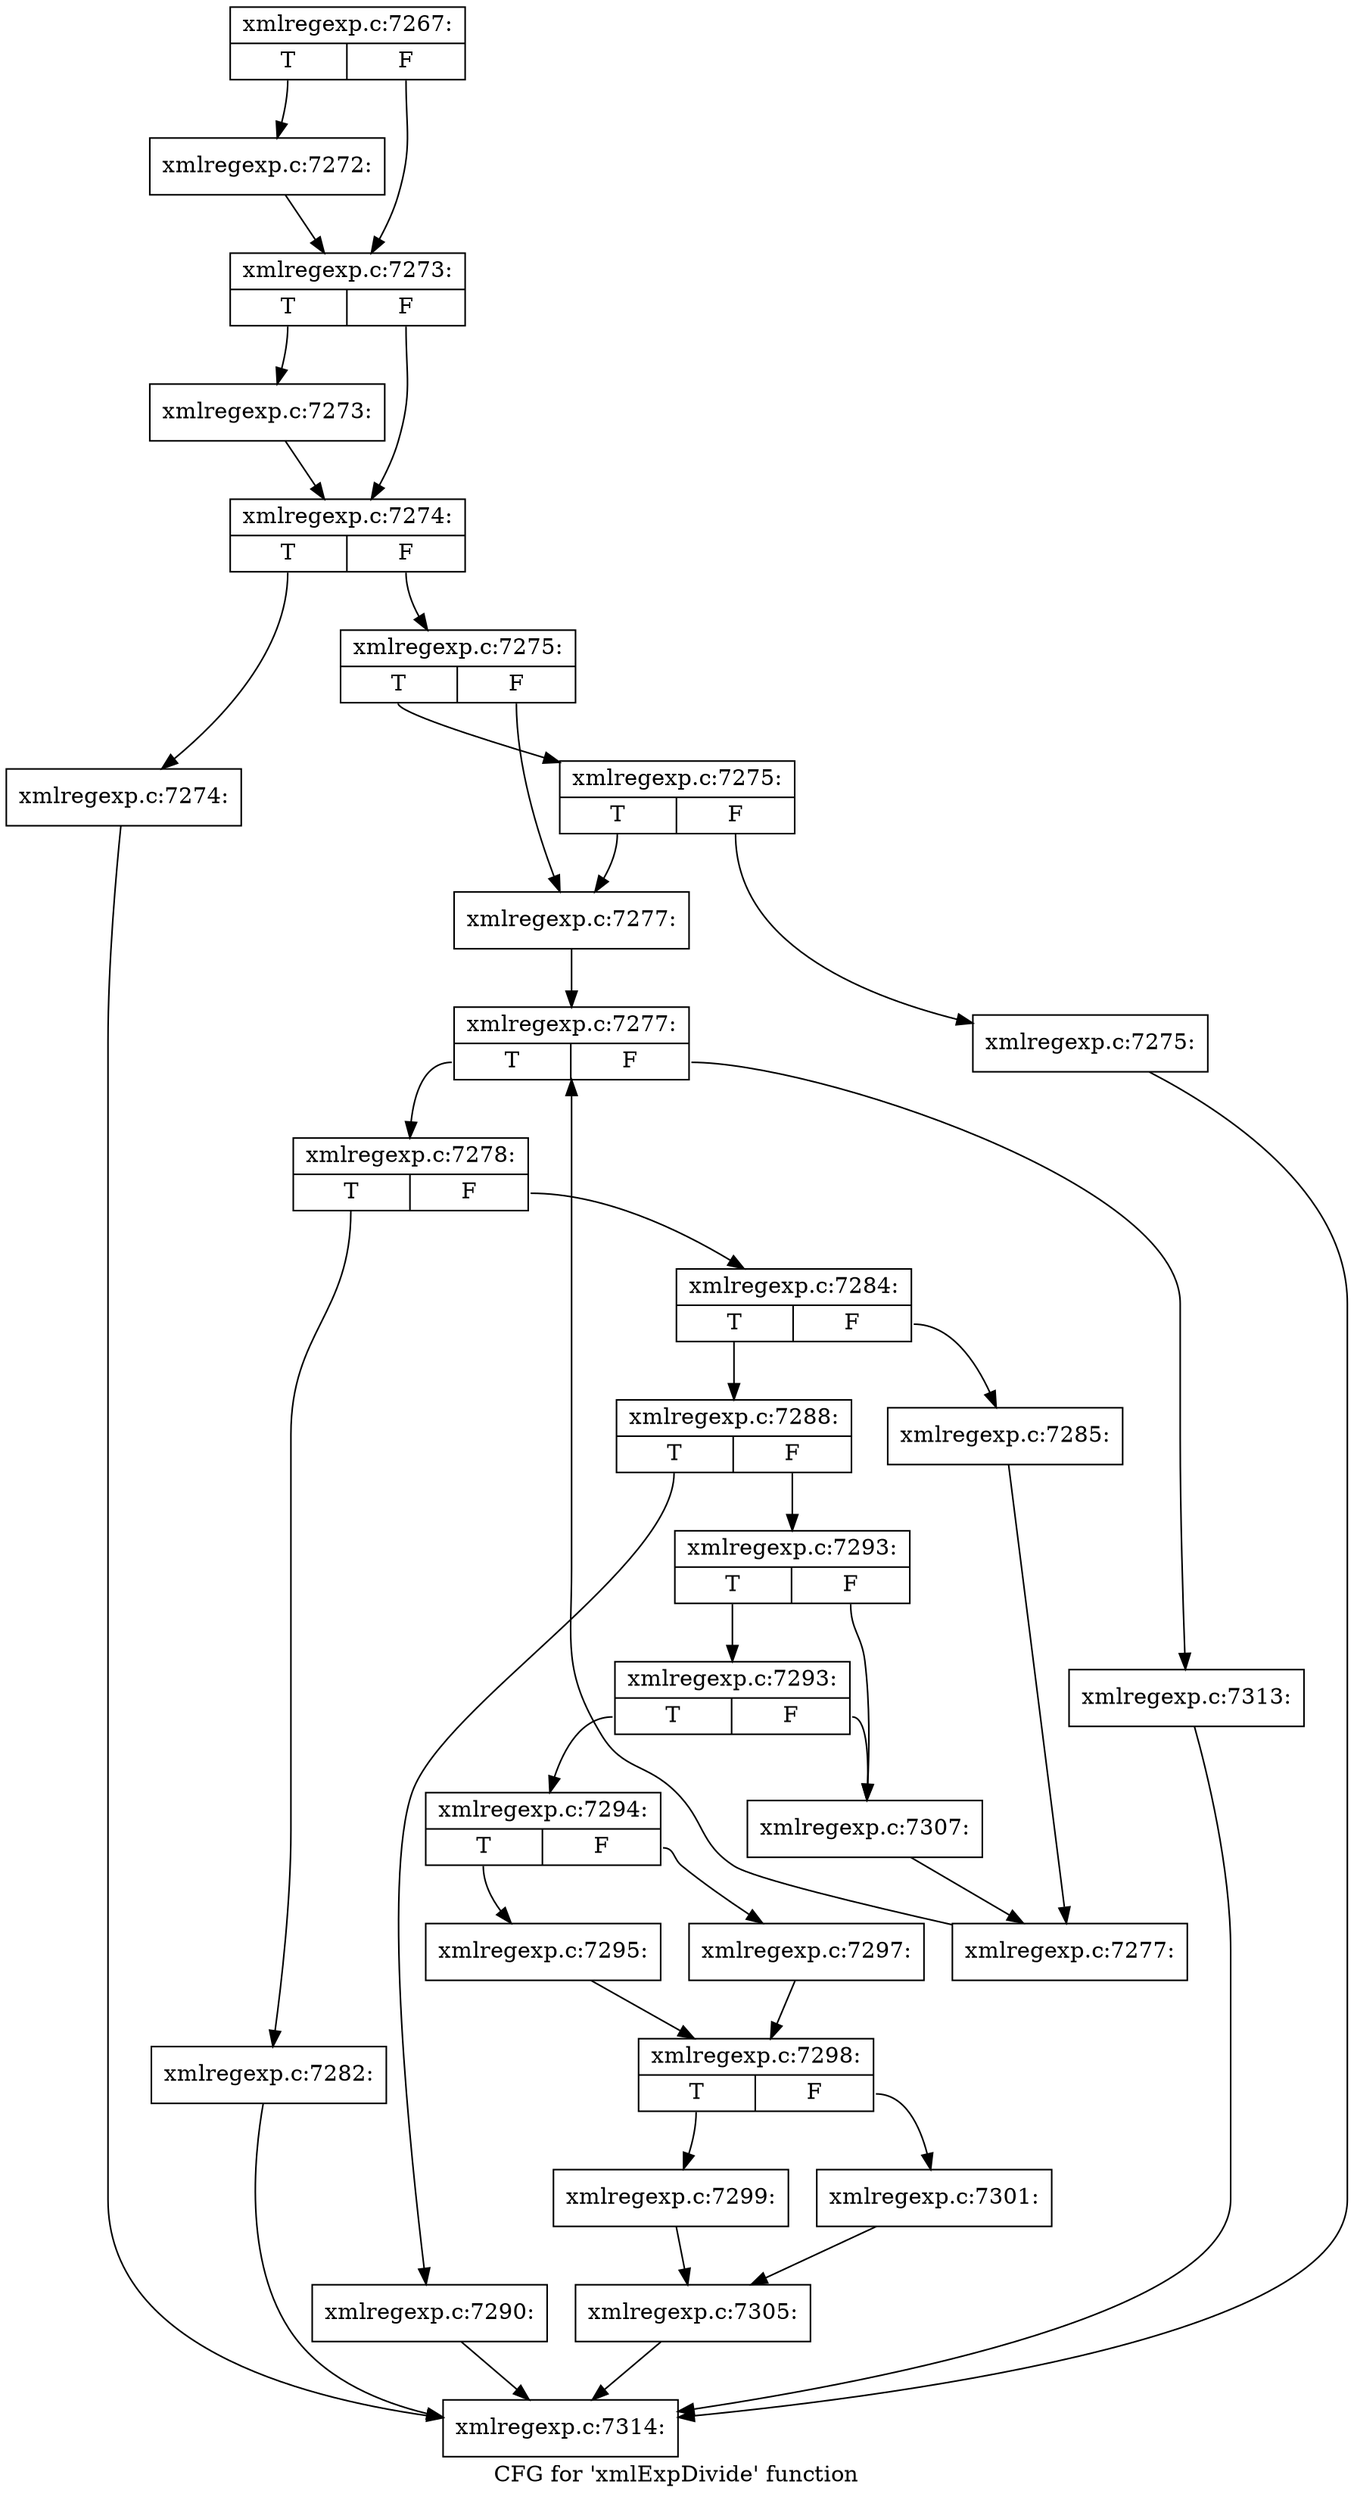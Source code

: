 digraph "CFG for 'xmlExpDivide' function" {
	label="CFG for 'xmlExpDivide' function";

	Node0x563d9da4e9e0 [shape=record,label="{xmlregexp.c:7267:|{<s0>T|<s1>F}}"];
	Node0x563d9da4e9e0:s0 -> Node0x563d9da51000;
	Node0x563d9da4e9e0:s1 -> Node0x563d9da51050;
	Node0x563d9da51000 [shape=record,label="{xmlregexp.c:7272:}"];
	Node0x563d9da51000 -> Node0x563d9da51050;
	Node0x563d9da51050 [shape=record,label="{xmlregexp.c:7273:|{<s0>T|<s1>F}}"];
	Node0x563d9da51050:s0 -> Node0x563d9da51570;
	Node0x563d9da51050:s1 -> Node0x563d9da515c0;
	Node0x563d9da51570 [shape=record,label="{xmlregexp.c:7273:}"];
	Node0x563d9da51570 -> Node0x563d9da515c0;
	Node0x563d9da515c0 [shape=record,label="{xmlregexp.c:7274:|{<s0>T|<s1>F}}"];
	Node0x563d9da515c0:s0 -> Node0x563d9da51ae0;
	Node0x563d9da515c0:s1 -> Node0x563d9da51b30;
	Node0x563d9da51ae0 [shape=record,label="{xmlregexp.c:7274:}"];
	Node0x563d9da51ae0 -> Node0x563d9da4ea30;
	Node0x563d9da51b30 [shape=record,label="{xmlregexp.c:7275:|{<s0>T|<s1>F}}"];
	Node0x563d9da51b30:s0 -> Node0x563d9da52120;
	Node0x563d9da51b30:s1 -> Node0x563d9da520d0;
	Node0x563d9da52120 [shape=record,label="{xmlregexp.c:7275:|{<s0>T|<s1>F}}"];
	Node0x563d9da52120:s0 -> Node0x563d9da520d0;
	Node0x563d9da52120:s1 -> Node0x563d9da52080;
	Node0x563d9da52080 [shape=record,label="{xmlregexp.c:7275:}"];
	Node0x563d9da52080 -> Node0x563d9da4ea30;
	Node0x563d9da520d0 [shape=record,label="{xmlregexp.c:7277:}"];
	Node0x563d9da520d0 -> Node0x563d9da52b00;
	Node0x563d9da52b00 [shape=record,label="{xmlregexp.c:7277:|{<s0>T|<s1>F}}"];
	Node0x563d9da52b00:s0 -> Node0x563d9da52de0;
	Node0x563d9da52b00:s1 -> Node0x563d9da52960;
	Node0x563d9da52de0 [shape=record,label="{xmlregexp.c:7278:|{<s0>T|<s1>F}}"];
	Node0x563d9da52de0:s0 -> Node0x563d9da538a0;
	Node0x563d9da52de0:s1 -> Node0x563d9da538f0;
	Node0x563d9da538a0 [shape=record,label="{xmlregexp.c:7282:}"];
	Node0x563d9da538a0 -> Node0x563d9da4ea30;
	Node0x563d9da538f0 [shape=record,label="{xmlregexp.c:7284:|{<s0>T|<s1>F}}"];
	Node0x563d9da538f0:s0 -> Node0x563d9da53ed0;
	Node0x563d9da538f0:s1 -> Node0x563d9da53e80;
	Node0x563d9da53e80 [shape=record,label="{xmlregexp.c:7285:}"];
	Node0x563d9da53e80 -> Node0x563d9da52d50;
	Node0x563d9da53ed0 [shape=record,label="{xmlregexp.c:7288:|{<s0>T|<s1>F}}"];
	Node0x563d9da53ed0:s0 -> Node0x563d9da549f0;
	Node0x563d9da53ed0:s1 -> Node0x563d9da54a40;
	Node0x563d9da549f0 [shape=record,label="{xmlregexp.c:7290:}"];
	Node0x563d9da549f0 -> Node0x563d9da4ea30;
	Node0x563d9da54a40 [shape=record,label="{xmlregexp.c:7293:|{<s0>T|<s1>F}}"];
	Node0x563d9da54a40:s0 -> Node0x563d9da55260;
	Node0x563d9da54a40:s1 -> Node0x563d9da55210;
	Node0x563d9da55260 [shape=record,label="{xmlregexp.c:7293:|{<s0>T|<s1>F}}"];
	Node0x563d9da55260:s0 -> Node0x563d9da551c0;
	Node0x563d9da55260:s1 -> Node0x563d9da55210;
	Node0x563d9da551c0 [shape=record,label="{xmlregexp.c:7294:|{<s0>T|<s1>F}}"];
	Node0x563d9da551c0:s0 -> Node0x563d9da559d0;
	Node0x563d9da551c0:s1 -> Node0x563d9da55a70;
	Node0x563d9da559d0 [shape=record,label="{xmlregexp.c:7295:}"];
	Node0x563d9da559d0 -> Node0x563d9da55a20;
	Node0x563d9da55a70 [shape=record,label="{xmlregexp.c:7297:}"];
	Node0x563d9da55a70 -> Node0x563d9da55a20;
	Node0x563d9da55a20 [shape=record,label="{xmlregexp.c:7298:|{<s0>T|<s1>F}}"];
	Node0x563d9da55a20:s0 -> Node0x563d9da56240;
	Node0x563d9da55a20:s1 -> Node0x563d9da562e0;
	Node0x563d9da56240 [shape=record,label="{xmlregexp.c:7299:}"];
	Node0x563d9da56240 -> Node0x563d9da56290;
	Node0x563d9da562e0 [shape=record,label="{xmlregexp.c:7301:}"];
	Node0x563d9da562e0 -> Node0x563d9da56290;
	Node0x563d9da56290 [shape=record,label="{xmlregexp.c:7305:}"];
	Node0x563d9da56290 -> Node0x563d9da4ea30;
	Node0x563d9da55210 [shape=record,label="{xmlregexp.c:7307:}"];
	Node0x563d9da55210 -> Node0x563d9da52d50;
	Node0x563d9da52d50 [shape=record,label="{xmlregexp.c:7277:}"];
	Node0x563d9da52d50 -> Node0x563d9da52b00;
	Node0x563d9da52960 [shape=record,label="{xmlregexp.c:7313:}"];
	Node0x563d9da52960 -> Node0x563d9da4ea30;
	Node0x563d9da4ea30 [shape=record,label="{xmlregexp.c:7314:}"];
}
